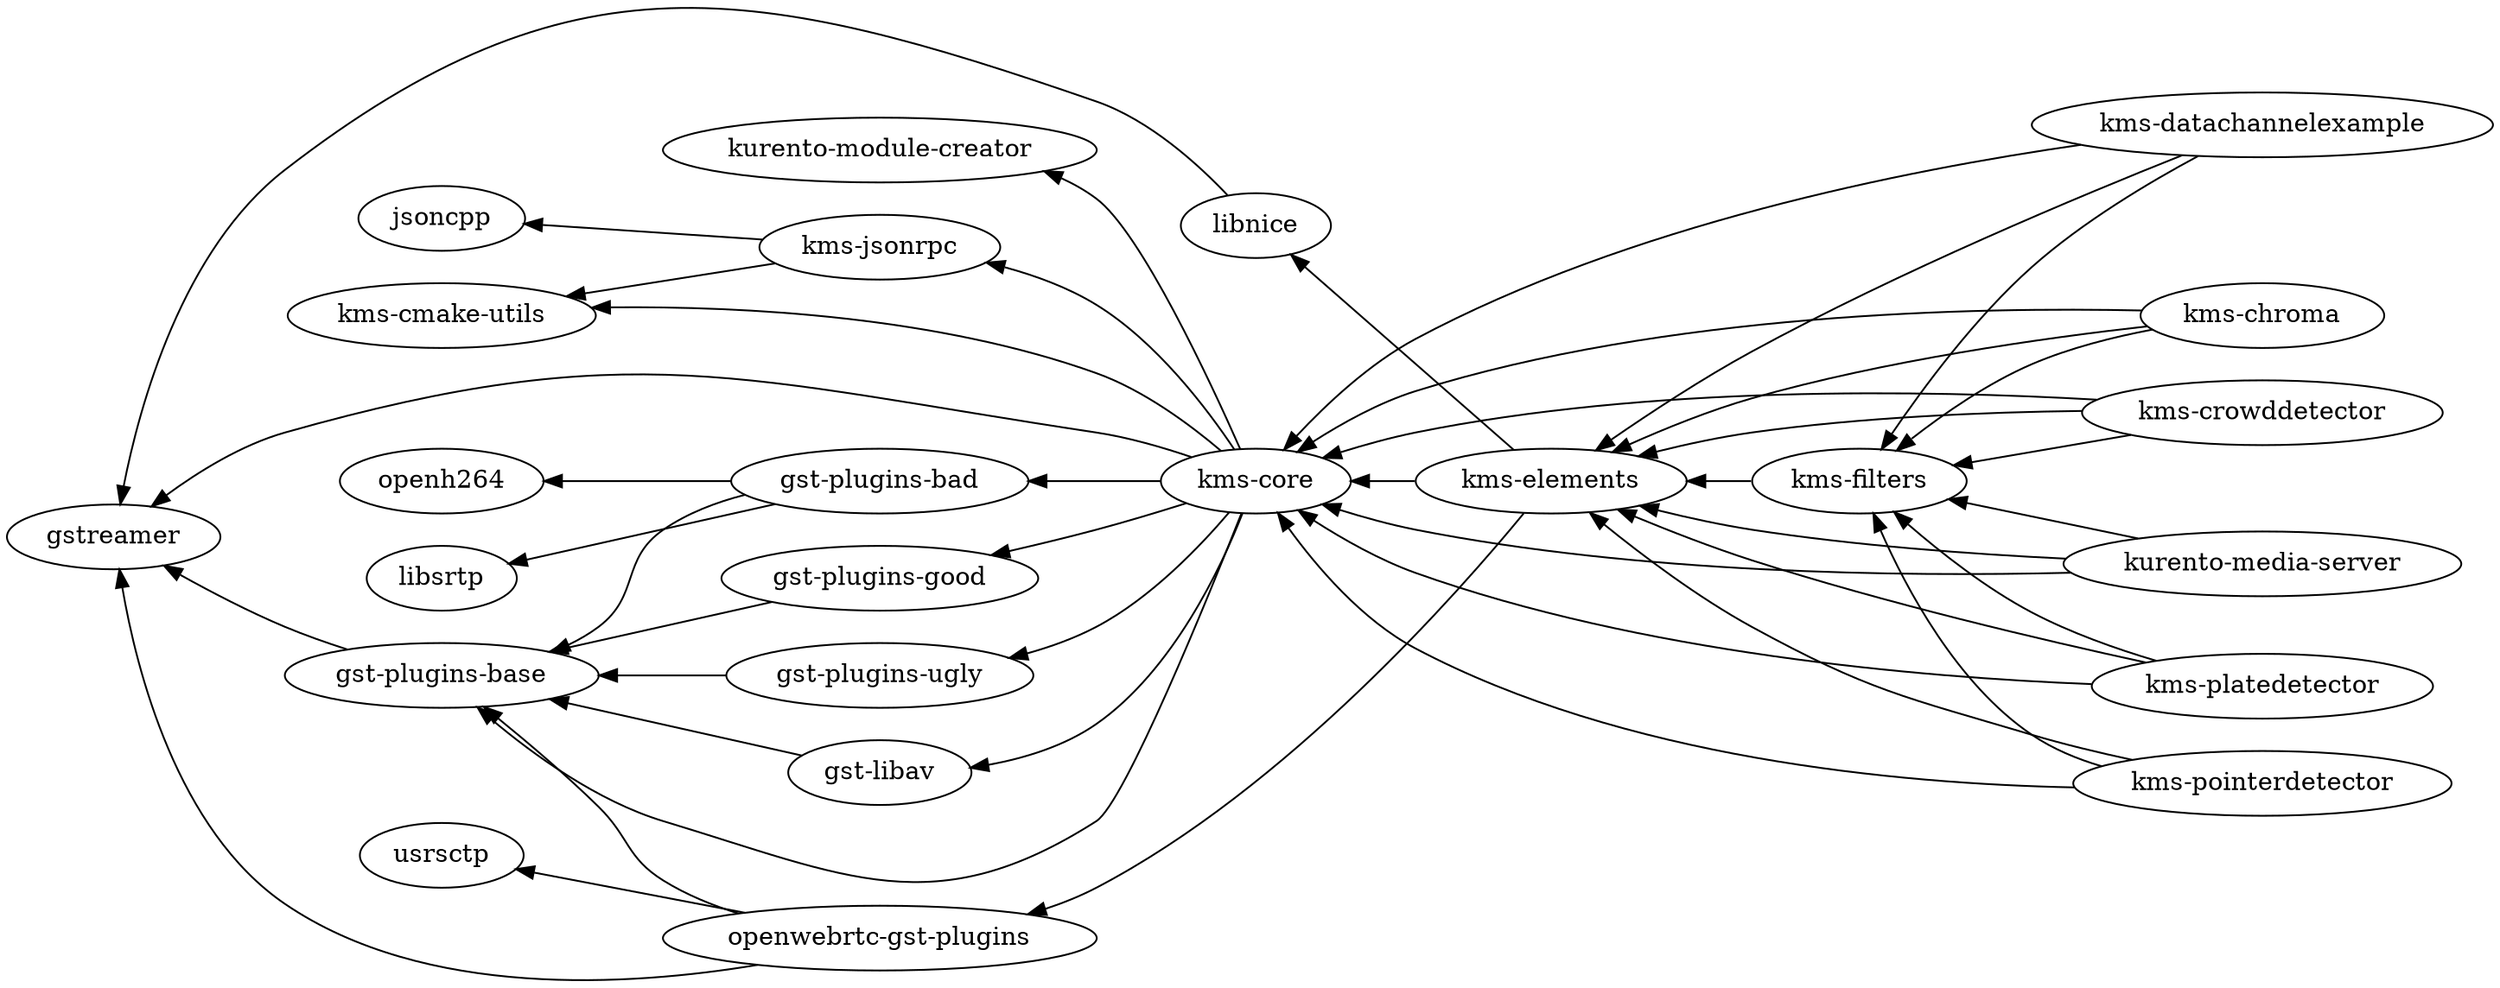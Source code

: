 digraph {
    rankdir = "RL";

    // External
    "gstreamer";
    "libsrtp";
    "openh264";
    "usrsctp";
    "jsoncpp";
    "gst-plugins-base" -> "gstreamer";
    "gst-plugins-good" -> "gst-plugins-base";
    "gst-plugins-ugly" -> "gst-plugins-base";
    "gst-libav" -> "gst-plugins-base";
    "gst-plugins-bad" -> {"gst-plugins-base" "libsrtp" "openh264"};
    "openwebrtc-gst-plugins" -> {"gstreamer" "gst-plugins-base" "usrsctp"};
    "libnice" -> "gstreamer";

    // KMS
    "kms-cmake-utils";
    "kurento-module-creator";
    "kms-jsonrpc" -> {"jsoncpp" "kms-cmake-utils"};
    "kms-core" -> {"gstreamer" "gst-plugins-base" "gst-plugins-good" "gst-plugins-ugly" "gst-libav" "gst-plugins-bad" "kms-cmake-utils" "kms-jsonrpc" "kurento-module-creator"};
    "kms-elements" -> {"openwebrtc-gst-plugins" "libnice" "kms-core"};
    "kms-filters" -> "kms-elements";
    "kms-chroma" -> {"kms-core" "kms-elements" "kms-filters"};
    "kms-crowddetector" -> {"kms-core" "kms-elements" "kms-filters"};
    "kms-datachannelexample" -> {"kms-core" "kms-elements" "kms-filters"};
    "kms-platedetector" -> {"kms-core" "kms-elements" "kms-filters"};
    "kms-pointerdetector" -> {"kms-core" "kms-elements" "kms-filters"};
    "kurento-media-server" -> {"kms-core" "kms-elements" "kms-filters"};
}
